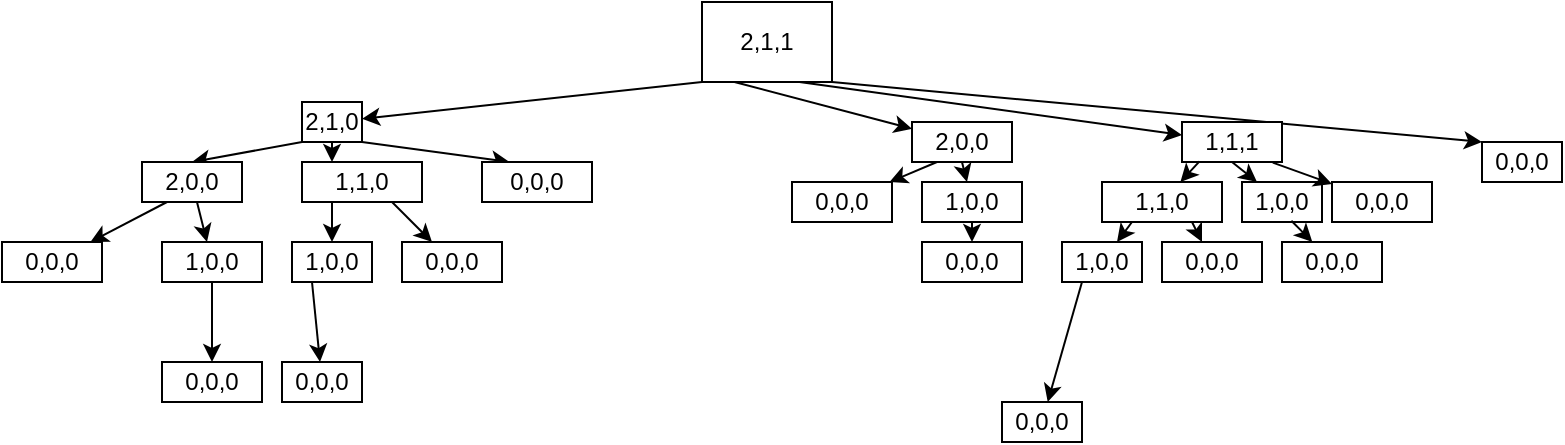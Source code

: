 <mxfile version="18.0.2" type="github">
  <diagram id="whWk10D3zKcUONjxA4wh" name="Page-1">
    <mxGraphModel dx="1422" dy="762" grid="1" gridSize="10" guides="1" tooltips="1" connect="1" arrows="1" fold="1" page="1" pageScale="1" pageWidth="850" pageHeight="1100" math="0" shadow="0">
      <root>
        <mxCell id="0" />
        <mxCell id="1" parent="0" />
        <mxCell id="pKV5qZKyXIUP5hxfFtXQ-2" value="2,1,1" style="rounded=0;whiteSpace=wrap;html=1;" vertex="1" parent="1">
          <mxGeometry x="380" width="65" height="40" as="geometry" />
        </mxCell>
        <mxCell id="pKV5qZKyXIUP5hxfFtXQ-3" value="" style="endArrow=classic;html=1;rounded=0;exitX=0;exitY=1;exitDx=0;exitDy=0;" edge="1" parent="1" source="pKV5qZKyXIUP5hxfFtXQ-2" target="pKV5qZKyXIUP5hxfFtXQ-4">
          <mxGeometry width="50" height="50" relative="1" as="geometry">
            <mxPoint x="400" y="420" as="sourcePoint" />
            <mxPoint x="300" y="110" as="targetPoint" />
          </mxGeometry>
        </mxCell>
        <mxCell id="pKV5qZKyXIUP5hxfFtXQ-4" value="2,1,0" style="rounded=0;whiteSpace=wrap;html=1;" vertex="1" parent="1">
          <mxGeometry x="180" y="50" width="30" height="20" as="geometry" />
        </mxCell>
        <mxCell id="pKV5qZKyXIUP5hxfFtXQ-5" value="" style="endArrow=classic;html=1;rounded=0;exitX=1;exitY=1;exitDx=0;exitDy=0;entryX=0;entryY=0;entryDx=0;entryDy=0;" edge="1" parent="1" source="pKV5qZKyXIUP5hxfFtXQ-2" target="pKV5qZKyXIUP5hxfFtXQ-6">
          <mxGeometry width="50" height="50" relative="1" as="geometry">
            <mxPoint x="400" y="420" as="sourcePoint" />
            <mxPoint x="540" y="110" as="targetPoint" />
          </mxGeometry>
        </mxCell>
        <mxCell id="pKV5qZKyXIUP5hxfFtXQ-6" value="0,0,0" style="rounded=0;whiteSpace=wrap;html=1;" vertex="1" parent="1">
          <mxGeometry x="770" y="70" width="40" height="20" as="geometry" />
        </mxCell>
        <mxCell id="pKV5qZKyXIUP5hxfFtXQ-7" value="" style="endArrow=classic;html=1;rounded=0;exitX=0.25;exitY=1;exitDx=0;exitDy=0;" edge="1" parent="1" source="pKV5qZKyXIUP5hxfFtXQ-2" target="pKV5qZKyXIUP5hxfFtXQ-10">
          <mxGeometry width="50" height="50" relative="1" as="geometry">
            <mxPoint x="400" y="420" as="sourcePoint" />
            <mxPoint x="350" y="100" as="targetPoint" />
          </mxGeometry>
        </mxCell>
        <mxCell id="pKV5qZKyXIUP5hxfFtXQ-8" value="" style="endArrow=classic;html=1;rounded=0;exitX=0.75;exitY=1;exitDx=0;exitDy=0;" edge="1" parent="1" source="pKV5qZKyXIUP5hxfFtXQ-2" target="pKV5qZKyXIUP5hxfFtXQ-9">
          <mxGeometry width="50" height="50" relative="1" as="geometry">
            <mxPoint x="400" y="420" as="sourcePoint" />
            <mxPoint x="490" y="100" as="targetPoint" />
          </mxGeometry>
        </mxCell>
        <mxCell id="pKV5qZKyXIUP5hxfFtXQ-9" value="1,1,1" style="rounded=0;whiteSpace=wrap;html=1;" vertex="1" parent="1">
          <mxGeometry x="620" y="60" width="50" height="20" as="geometry" />
        </mxCell>
        <mxCell id="pKV5qZKyXIUP5hxfFtXQ-10" value="2,0,0" style="rounded=0;whiteSpace=wrap;html=1;" vertex="1" parent="1">
          <mxGeometry x="485" y="60" width="50" height="20" as="geometry" />
        </mxCell>
        <mxCell id="pKV5qZKyXIUP5hxfFtXQ-11" value="" style="endArrow=classic;html=1;rounded=0;exitX=0.175;exitY=0.983;exitDx=0;exitDy=0;exitPerimeter=0;" edge="1" parent="1" source="pKV5qZKyXIUP5hxfFtXQ-9" target="pKV5qZKyXIUP5hxfFtXQ-12">
          <mxGeometry width="50" height="50" relative="1" as="geometry">
            <mxPoint x="400" y="420" as="sourcePoint" />
            <mxPoint x="460" y="210" as="targetPoint" />
          </mxGeometry>
        </mxCell>
        <mxCell id="pKV5qZKyXIUP5hxfFtXQ-12" value="1,1,0" style="rounded=0;whiteSpace=wrap;html=1;" vertex="1" parent="1">
          <mxGeometry x="580" y="90" width="60" height="20" as="geometry" />
        </mxCell>
        <mxCell id="pKV5qZKyXIUP5hxfFtXQ-13" value="" style="endArrow=classic;html=1;rounded=0;exitX=0.5;exitY=1;exitDx=0;exitDy=0;" edge="1" parent="1" source="pKV5qZKyXIUP5hxfFtXQ-9" target="pKV5qZKyXIUP5hxfFtXQ-14">
          <mxGeometry width="50" height="50" relative="1" as="geometry">
            <mxPoint x="400" y="420" as="sourcePoint" />
            <mxPoint x="570" y="190" as="targetPoint" />
          </mxGeometry>
        </mxCell>
        <mxCell id="pKV5qZKyXIUP5hxfFtXQ-14" value="1,0,0" style="rounded=0;whiteSpace=wrap;html=1;" vertex="1" parent="1">
          <mxGeometry x="650" y="90" width="40" height="20" as="geometry" />
        </mxCell>
        <mxCell id="pKV5qZKyXIUP5hxfFtXQ-17" value="" style="endArrow=classic;html=1;rounded=0;exitX=0.25;exitY=1;exitDx=0;exitDy=0;" edge="1" parent="1" source="pKV5qZKyXIUP5hxfFtXQ-12" target="pKV5qZKyXIUP5hxfFtXQ-18">
          <mxGeometry width="50" height="50" relative="1" as="geometry">
            <mxPoint x="400" y="420" as="sourcePoint" />
            <mxPoint x="450" y="370" as="targetPoint" />
          </mxGeometry>
        </mxCell>
        <mxCell id="pKV5qZKyXIUP5hxfFtXQ-18" value="1,0,0" style="rounded=0;whiteSpace=wrap;html=1;" vertex="1" parent="1">
          <mxGeometry x="560" y="120" width="40" height="20" as="geometry" />
        </mxCell>
        <mxCell id="pKV5qZKyXIUP5hxfFtXQ-19" value="" style="endArrow=classic;html=1;rounded=0;exitX=0.75;exitY=1;exitDx=0;exitDy=0;" edge="1" parent="1" source="pKV5qZKyXIUP5hxfFtXQ-12" target="pKV5qZKyXIUP5hxfFtXQ-20">
          <mxGeometry width="50" height="50" relative="1" as="geometry">
            <mxPoint x="400" y="420" as="sourcePoint" />
            <mxPoint x="560" y="360" as="targetPoint" />
          </mxGeometry>
        </mxCell>
        <mxCell id="pKV5qZKyXIUP5hxfFtXQ-20" value="0,0,0" style="rounded=0;whiteSpace=wrap;html=1;" vertex="1" parent="1">
          <mxGeometry x="610" y="120" width="50" height="20" as="geometry" />
        </mxCell>
        <mxCell id="pKV5qZKyXIUP5hxfFtXQ-25" value="" style="endArrow=classic;html=1;rounded=0;exitX=0.617;exitY=0.967;exitDx=0;exitDy=0;exitPerimeter=0;" edge="1" parent="1" source="pKV5qZKyXIUP5hxfFtXQ-14" target="pKV5qZKyXIUP5hxfFtXQ-26">
          <mxGeometry width="50" height="50" relative="1" as="geometry">
            <mxPoint x="400" y="420" as="sourcePoint" />
            <mxPoint x="660" y="270" as="targetPoint" />
          </mxGeometry>
        </mxCell>
        <mxCell id="pKV5qZKyXIUP5hxfFtXQ-26" value="0,0,0" style="rounded=0;whiteSpace=wrap;html=1;" vertex="1" parent="1">
          <mxGeometry x="670" y="120" width="50" height="20" as="geometry" />
        </mxCell>
        <mxCell id="pKV5qZKyXIUP5hxfFtXQ-27" value="" style="endArrow=classic;html=1;rounded=0;exitX=0.908;exitY=1.017;exitDx=0;exitDy=0;exitPerimeter=0;" edge="1" parent="1" source="pKV5qZKyXIUP5hxfFtXQ-9" target="pKV5qZKyXIUP5hxfFtXQ-28">
          <mxGeometry width="50" height="50" relative="1" as="geometry">
            <mxPoint x="400" y="420" as="sourcePoint" />
            <mxPoint x="630" y="180" as="targetPoint" />
          </mxGeometry>
        </mxCell>
        <mxCell id="pKV5qZKyXIUP5hxfFtXQ-28" value="0,0,0" style="rounded=0;whiteSpace=wrap;html=1;" vertex="1" parent="1">
          <mxGeometry x="695" y="90" width="50" height="20" as="geometry" />
        </mxCell>
        <mxCell id="pKV5qZKyXIUP5hxfFtXQ-29" value="" style="endArrow=classic;html=1;rounded=0;exitX=0.25;exitY=1;exitDx=0;exitDy=0;" edge="1" parent="1" source="pKV5qZKyXIUP5hxfFtXQ-10" target="pKV5qZKyXIUP5hxfFtXQ-30">
          <mxGeometry width="50" height="50" relative="1" as="geometry">
            <mxPoint x="300" y="154" as="sourcePoint" />
            <mxPoint x="450" y="370" as="targetPoint" />
          </mxGeometry>
        </mxCell>
        <mxCell id="pKV5qZKyXIUP5hxfFtXQ-30" value="0,0,0" style="rounded=0;whiteSpace=wrap;html=1;" vertex="1" parent="1">
          <mxGeometry x="425" y="90" width="50" height="20" as="geometry" />
        </mxCell>
        <mxCell id="pKV5qZKyXIUP5hxfFtXQ-31" value="" style="endArrow=classic;html=1;rounded=0;exitX=0.5;exitY=1;exitDx=0;exitDy=0;" edge="1" parent="1" source="pKV5qZKyXIUP5hxfFtXQ-10" target="pKV5qZKyXIUP5hxfFtXQ-32">
          <mxGeometry width="50" height="50" relative="1" as="geometry">
            <mxPoint x="400" y="420" as="sourcePoint" />
            <mxPoint x="300" y="310" as="targetPoint" />
          </mxGeometry>
        </mxCell>
        <mxCell id="pKV5qZKyXIUP5hxfFtXQ-32" value="1,0,0" style="rounded=0;whiteSpace=wrap;html=1;" vertex="1" parent="1">
          <mxGeometry x="490" y="90" width="50" height="20" as="geometry" />
        </mxCell>
        <mxCell id="pKV5qZKyXIUP5hxfFtXQ-33" value="" style="endArrow=classic;html=1;rounded=0;exitX=0.5;exitY=1;exitDx=0;exitDy=0;" edge="1" parent="1" source="pKV5qZKyXIUP5hxfFtXQ-32" target="pKV5qZKyXIUP5hxfFtXQ-34">
          <mxGeometry width="50" height="50" relative="1" as="geometry">
            <mxPoint x="400" y="420" as="sourcePoint" />
            <mxPoint x="310" y="410" as="targetPoint" />
          </mxGeometry>
        </mxCell>
        <mxCell id="pKV5qZKyXIUP5hxfFtXQ-34" value="0,0,0" style="rounded=0;whiteSpace=wrap;html=1;" vertex="1" parent="1">
          <mxGeometry x="490" y="120" width="50" height="20" as="geometry" />
        </mxCell>
        <mxCell id="pKV5qZKyXIUP5hxfFtXQ-40" value="" style="endArrow=classic;html=1;rounded=0;exitX=0.25;exitY=1;exitDx=0;exitDy=0;" edge="1" parent="1" source="pKV5qZKyXIUP5hxfFtXQ-18" target="pKV5qZKyXIUP5hxfFtXQ-41">
          <mxGeometry width="50" height="50" relative="1" as="geometry">
            <mxPoint x="400" y="420" as="sourcePoint" />
            <mxPoint x="460" y="290" as="targetPoint" />
          </mxGeometry>
        </mxCell>
        <mxCell id="pKV5qZKyXIUP5hxfFtXQ-41" value="0,0,0" style="rounded=0;whiteSpace=wrap;html=1;" vertex="1" parent="1">
          <mxGeometry x="530" y="200" width="40" height="20" as="geometry" />
        </mxCell>
        <mxCell id="pKV5qZKyXIUP5hxfFtXQ-45" value="" style="endArrow=classic;html=1;rounded=0;exitX=1;exitY=1;exitDx=0;exitDy=0;entryX=0.25;entryY=0;entryDx=0;entryDy=0;" edge="1" parent="1" source="pKV5qZKyXIUP5hxfFtXQ-4" target="pKV5qZKyXIUP5hxfFtXQ-50">
          <mxGeometry width="50" height="50" relative="1" as="geometry">
            <mxPoint x="400" y="420" as="sourcePoint" />
            <mxPoint x="690" y="320" as="targetPoint" />
          </mxGeometry>
        </mxCell>
        <mxCell id="pKV5qZKyXIUP5hxfFtXQ-46" value="" style="endArrow=classic;html=1;rounded=0;exitX=0.5;exitY=1;exitDx=0;exitDy=0;entryX=0.25;entryY=0;entryDx=0;entryDy=0;" edge="1" parent="1" source="pKV5qZKyXIUP5hxfFtXQ-4" target="pKV5qZKyXIUP5hxfFtXQ-51">
          <mxGeometry width="50" height="50" relative="1" as="geometry">
            <mxPoint x="400" y="420" as="sourcePoint" />
            <mxPoint x="322.647" y="300" as="targetPoint" />
          </mxGeometry>
        </mxCell>
        <mxCell id="pKV5qZKyXIUP5hxfFtXQ-47" value="" style="endArrow=classic;html=1;rounded=0;exitX=0;exitY=1;exitDx=0;exitDy=0;entryX=0.5;entryY=0;entryDx=0;entryDy=0;" edge="1" parent="1" source="pKV5qZKyXIUP5hxfFtXQ-4" target="pKV5qZKyXIUP5hxfFtXQ-58">
          <mxGeometry width="50" height="50" relative="1" as="geometry">
            <mxPoint x="400" y="420" as="sourcePoint" />
            <mxPoint x="121.25" y="290" as="targetPoint" />
          </mxGeometry>
        </mxCell>
        <mxCell id="pKV5qZKyXIUP5hxfFtXQ-50" value="0,0,0" style="rounded=0;whiteSpace=wrap;html=1;" vertex="1" parent="1">
          <mxGeometry x="270" y="80" width="55" height="20" as="geometry" />
        </mxCell>
        <mxCell id="pKV5qZKyXIUP5hxfFtXQ-51" value="1,1,0" style="rounded=0;whiteSpace=wrap;html=1;" vertex="1" parent="1">
          <mxGeometry x="180" y="80" width="60" height="20" as="geometry" />
        </mxCell>
        <mxCell id="pKV5qZKyXIUP5hxfFtXQ-52" value="" style="endArrow=classic;html=1;rounded=0;exitX=0.25;exitY=1;exitDx=0;exitDy=0;" edge="1" parent="1" source="pKV5qZKyXIUP5hxfFtXQ-51" target="pKV5qZKyXIUP5hxfFtXQ-53">
          <mxGeometry width="50" height="50" relative="1" as="geometry">
            <mxPoint x="70" y="620" as="sourcePoint" />
            <mxPoint x="120" y="570" as="targetPoint" />
          </mxGeometry>
        </mxCell>
        <mxCell id="pKV5qZKyXIUP5hxfFtXQ-53" value="1,0,0" style="rounded=0;whiteSpace=wrap;html=1;" vertex="1" parent="1">
          <mxGeometry x="175" y="120" width="40" height="20" as="geometry" />
        </mxCell>
        <mxCell id="pKV5qZKyXIUP5hxfFtXQ-54" value="" style="endArrow=classic;html=1;rounded=0;exitX=0.75;exitY=1;exitDx=0;exitDy=0;" edge="1" parent="1" source="pKV5qZKyXIUP5hxfFtXQ-51" target="pKV5qZKyXIUP5hxfFtXQ-55">
          <mxGeometry width="50" height="50" relative="1" as="geometry">
            <mxPoint x="70" y="620" as="sourcePoint" />
            <mxPoint x="230" y="560" as="targetPoint" />
          </mxGeometry>
        </mxCell>
        <mxCell id="pKV5qZKyXIUP5hxfFtXQ-55" value="0,0,0" style="rounded=0;whiteSpace=wrap;html=1;" vertex="1" parent="1">
          <mxGeometry x="230" y="120" width="50" height="20" as="geometry" />
        </mxCell>
        <mxCell id="pKV5qZKyXIUP5hxfFtXQ-56" value="" style="endArrow=classic;html=1;rounded=0;exitX=0.25;exitY=1;exitDx=0;exitDy=0;" edge="1" parent="1" source="pKV5qZKyXIUP5hxfFtXQ-53" target="pKV5qZKyXIUP5hxfFtXQ-57">
          <mxGeometry width="50" height="50" relative="1" as="geometry">
            <mxPoint x="70" y="620" as="sourcePoint" />
            <mxPoint x="130" y="490" as="targetPoint" />
          </mxGeometry>
        </mxCell>
        <mxCell id="pKV5qZKyXIUP5hxfFtXQ-57" value="0,0,0" style="rounded=0;whiteSpace=wrap;html=1;" vertex="1" parent="1">
          <mxGeometry x="170" y="180" width="40" height="20" as="geometry" />
        </mxCell>
        <mxCell id="pKV5qZKyXIUP5hxfFtXQ-58" value="2,0,0" style="rounded=0;whiteSpace=wrap;html=1;" vertex="1" parent="1">
          <mxGeometry x="100" y="80" width="50" height="20" as="geometry" />
        </mxCell>
        <mxCell id="pKV5qZKyXIUP5hxfFtXQ-59" value="" style="endArrow=classic;html=1;rounded=0;exitX=0.25;exitY=1;exitDx=0;exitDy=0;" edge="1" parent="1" source="pKV5qZKyXIUP5hxfFtXQ-58" target="pKV5qZKyXIUP5hxfFtXQ-60">
          <mxGeometry width="50" height="50" relative="1" as="geometry">
            <mxPoint x="-70" y="374" as="sourcePoint" />
            <mxPoint x="80" y="590" as="targetPoint" />
          </mxGeometry>
        </mxCell>
        <mxCell id="pKV5qZKyXIUP5hxfFtXQ-60" value="0,0,0" style="rounded=0;whiteSpace=wrap;html=1;" vertex="1" parent="1">
          <mxGeometry x="30" y="120" width="50" height="20" as="geometry" />
        </mxCell>
        <mxCell id="pKV5qZKyXIUP5hxfFtXQ-61" value="" style="endArrow=classic;html=1;rounded=0;" edge="1" parent="1" source="pKV5qZKyXIUP5hxfFtXQ-58" target="pKV5qZKyXIUP5hxfFtXQ-62">
          <mxGeometry width="50" height="50" relative="1" as="geometry">
            <mxPoint x="30" y="640" as="sourcePoint" />
            <mxPoint x="-70" y="530" as="targetPoint" />
          </mxGeometry>
        </mxCell>
        <mxCell id="pKV5qZKyXIUP5hxfFtXQ-62" value="1,0,0" style="rounded=0;whiteSpace=wrap;html=1;" vertex="1" parent="1">
          <mxGeometry x="110" y="120" width="50" height="20" as="geometry" />
        </mxCell>
        <mxCell id="pKV5qZKyXIUP5hxfFtXQ-63" value="" style="endArrow=classic;html=1;rounded=0;exitX=0.5;exitY=1;exitDx=0;exitDy=0;" edge="1" parent="1" source="pKV5qZKyXIUP5hxfFtXQ-62" target="pKV5qZKyXIUP5hxfFtXQ-64">
          <mxGeometry width="50" height="50" relative="1" as="geometry">
            <mxPoint x="30" y="640" as="sourcePoint" />
            <mxPoint x="-60" y="630" as="targetPoint" />
          </mxGeometry>
        </mxCell>
        <mxCell id="pKV5qZKyXIUP5hxfFtXQ-64" value="0,0,0" style="rounded=0;whiteSpace=wrap;html=1;" vertex="1" parent="1">
          <mxGeometry x="110" y="180" width="50" height="20" as="geometry" />
        </mxCell>
      </root>
    </mxGraphModel>
  </diagram>
</mxfile>
